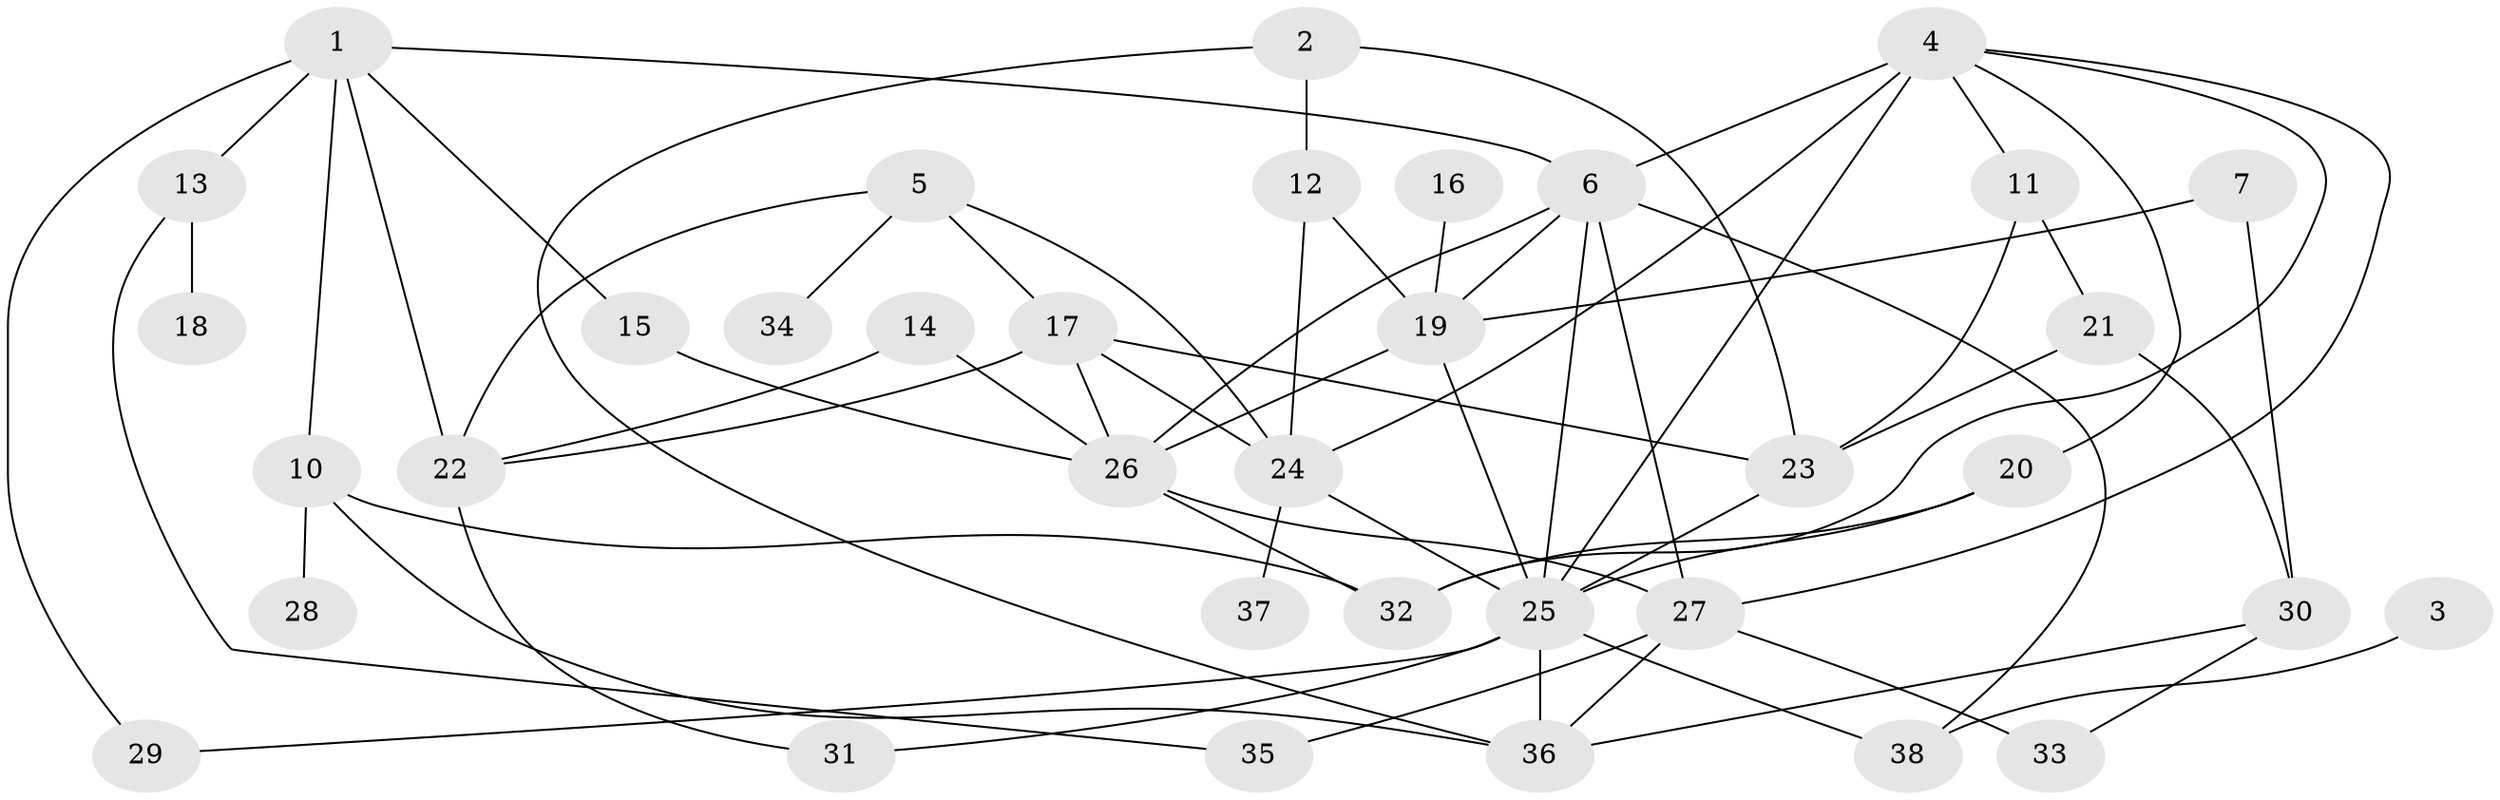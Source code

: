 // original degree distribution, {4: 0.16, 3: 0.30666666666666664, 5: 0.06666666666666667, 2: 0.26666666666666666, 1: 0.12, 6: 0.04, 7: 0.013333333333333334, 0: 0.02666666666666667}
// Generated by graph-tools (version 1.1) at 2025/49/03/09/25 03:49:09]
// undirected, 36 vertices, 66 edges
graph export_dot {
graph [start="1"]
  node [color=gray90,style=filled];
  1;
  2;
  3;
  4;
  5;
  6;
  7;
  10;
  11;
  12;
  13;
  14;
  15;
  16;
  17;
  18;
  19;
  20;
  21;
  22;
  23;
  24;
  25;
  26;
  27;
  28;
  29;
  30;
  31;
  32;
  33;
  34;
  35;
  36;
  37;
  38;
  1 -- 6 [weight=1.0];
  1 -- 10 [weight=1.0];
  1 -- 13 [weight=1.0];
  1 -- 15 [weight=1.0];
  1 -- 22 [weight=1.0];
  1 -- 29 [weight=1.0];
  2 -- 12 [weight=1.0];
  2 -- 23 [weight=1.0];
  2 -- 36 [weight=1.0];
  3 -- 38 [weight=1.0];
  4 -- 6 [weight=2.0];
  4 -- 11 [weight=1.0];
  4 -- 20 [weight=1.0];
  4 -- 24 [weight=1.0];
  4 -- 25 [weight=1.0];
  4 -- 27 [weight=1.0];
  4 -- 32 [weight=1.0];
  5 -- 17 [weight=1.0];
  5 -- 22 [weight=1.0];
  5 -- 24 [weight=1.0];
  5 -- 34 [weight=1.0];
  6 -- 19 [weight=1.0];
  6 -- 25 [weight=2.0];
  6 -- 26 [weight=1.0];
  6 -- 27 [weight=1.0];
  6 -- 38 [weight=1.0];
  7 -- 19 [weight=1.0];
  7 -- 30 [weight=1.0];
  10 -- 28 [weight=1.0];
  10 -- 32 [weight=1.0];
  10 -- 36 [weight=1.0];
  11 -- 21 [weight=1.0];
  11 -- 23 [weight=1.0];
  12 -- 19 [weight=1.0];
  12 -- 24 [weight=1.0];
  13 -- 18 [weight=1.0];
  13 -- 35 [weight=1.0];
  14 -- 22 [weight=1.0];
  14 -- 26 [weight=1.0];
  15 -- 26 [weight=1.0];
  16 -- 19 [weight=1.0];
  17 -- 22 [weight=1.0];
  17 -- 23 [weight=1.0];
  17 -- 24 [weight=1.0];
  17 -- 26 [weight=2.0];
  19 -- 25 [weight=1.0];
  19 -- 26 [weight=1.0];
  20 -- 25 [weight=1.0];
  20 -- 32 [weight=1.0];
  21 -- 23 [weight=1.0];
  21 -- 30 [weight=1.0];
  22 -- 31 [weight=1.0];
  23 -- 25 [weight=1.0];
  24 -- 25 [weight=1.0];
  24 -- 37 [weight=1.0];
  25 -- 29 [weight=1.0];
  25 -- 31 [weight=1.0];
  25 -- 36 [weight=2.0];
  25 -- 38 [weight=1.0];
  26 -- 27 [weight=1.0];
  26 -- 32 [weight=1.0];
  27 -- 33 [weight=2.0];
  27 -- 35 [weight=1.0];
  27 -- 36 [weight=1.0];
  30 -- 33 [weight=1.0];
  30 -- 36 [weight=1.0];
}
